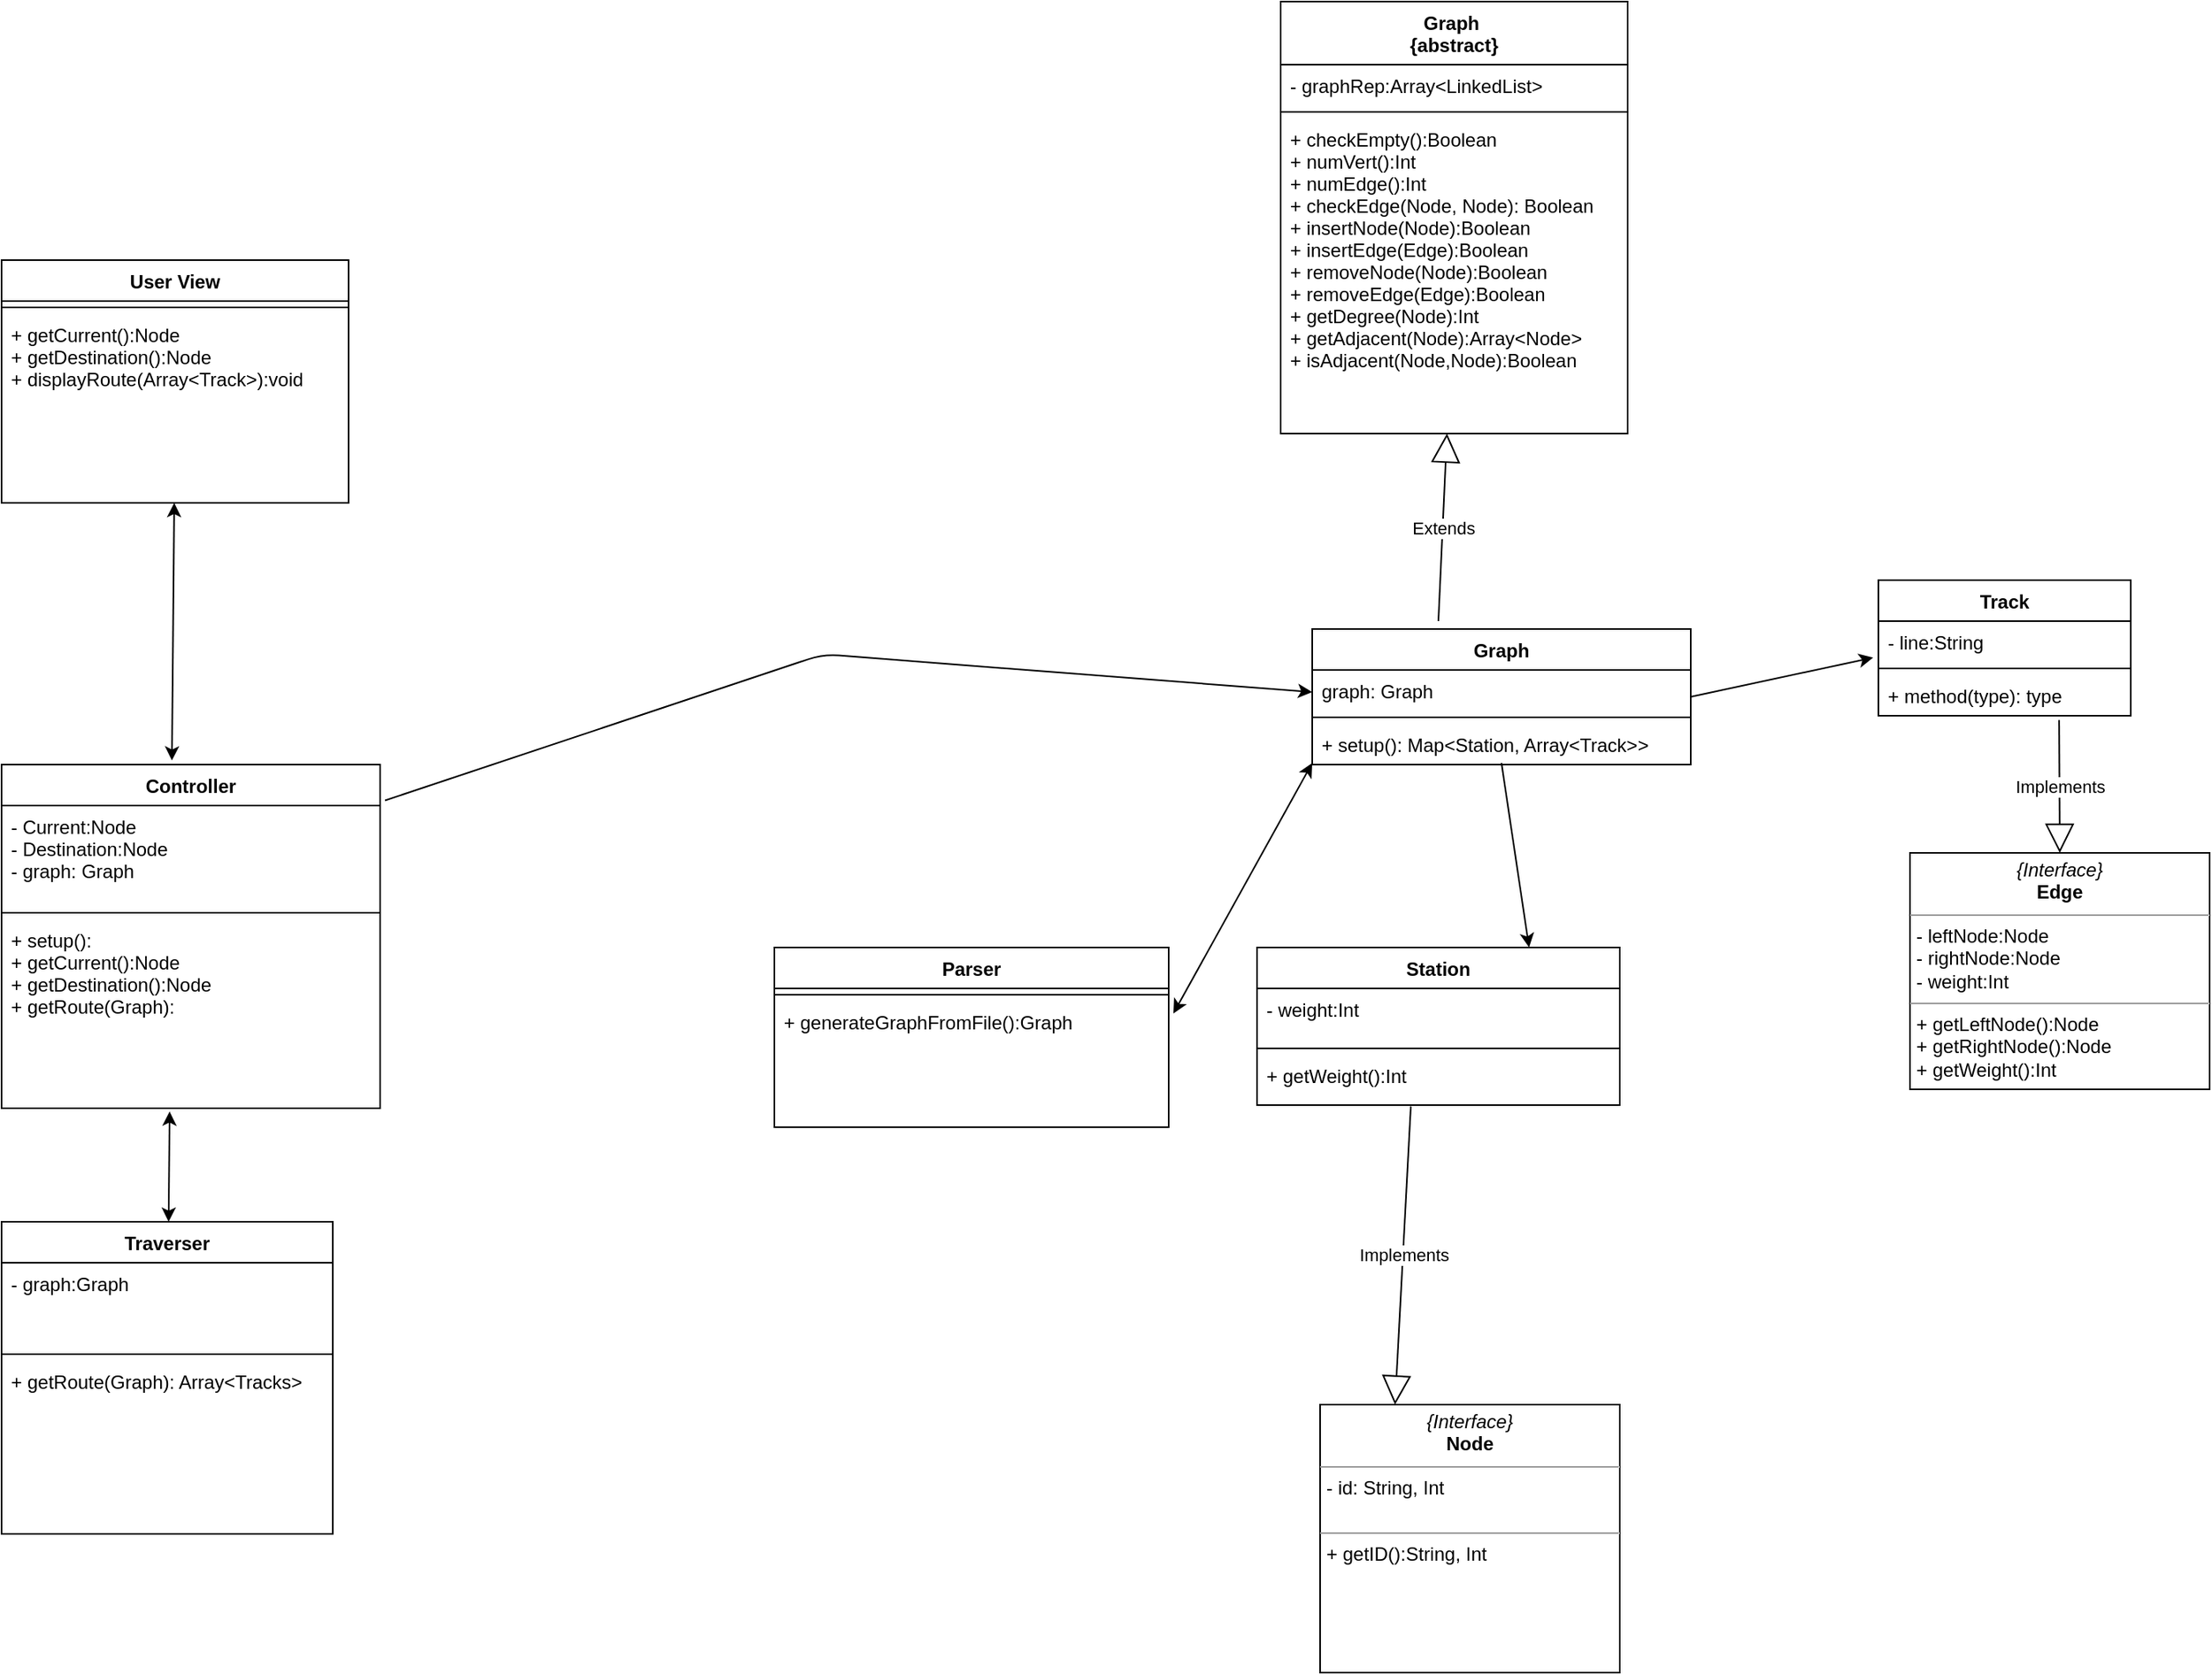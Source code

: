 <mxfile version="12.6.5" type="device"><diagram name="Page-1" id="e7e014a7-5840-1c2e-5031-d8a46d1fe8dd"><mxGraphModel dx="1098" dy="719" grid="1" gridSize="10" guides="1" tooltips="1" connect="1" arrows="1" fold="1" page="1" pageScale="1" pageWidth="1654" pageHeight="1169" background="#ffffff" math="0" shadow="0"><root><mxCell id="0"/><mxCell id="1" parent="0"/><mxCell id="zxH93n_RCAnPTC1krk9Z-50" value="User View" style="swimlane;fontStyle=1;align=center;verticalAlign=top;childLayout=stackLayout;horizontal=1;startSize=26;horizontalStack=0;resizeParent=1;resizeParentMax=0;resizeLast=0;collapsible=1;marginBottom=0;" parent="1" vertex="1"><mxGeometry x="160" y="190" width="220" height="154" as="geometry"/></mxCell><mxCell id="zxH93n_RCAnPTC1krk9Z-52" value="" style="line;strokeWidth=1;fillColor=none;align=left;verticalAlign=middle;spacingTop=-1;spacingLeft=3;spacingRight=3;rotatable=0;labelPosition=right;points=[];portConstraint=eastwest;" parent="zxH93n_RCAnPTC1krk9Z-50" vertex="1"><mxGeometry y="26" width="220" height="8" as="geometry"/></mxCell><mxCell id="zxH93n_RCAnPTC1krk9Z-53" value="+ getCurrent():Node&#xA;+ getDestination():Node&#xA;+ displayRoute(Array&lt;Track&gt;):void&#xA;" style="text;strokeColor=none;fillColor=none;align=left;verticalAlign=top;spacingLeft=4;spacingRight=4;overflow=hidden;rotatable=0;points=[[0,0.5],[1,0.5]];portConstraint=eastwest;" parent="zxH93n_RCAnPTC1krk9Z-50" vertex="1"><mxGeometry y="34" width="220" height="120" as="geometry"/></mxCell><mxCell id="zxH93n_RCAnPTC1krk9Z-54" value="Parser" style="swimlane;fontStyle=1;align=center;verticalAlign=top;childLayout=stackLayout;horizontal=1;startSize=26;horizontalStack=0;resizeParent=1;resizeParentMax=0;resizeLast=0;collapsible=1;marginBottom=0;" parent="1" vertex="1"><mxGeometry x="650" y="626" width="250" height="114" as="geometry"/></mxCell><mxCell id="zxH93n_RCAnPTC1krk9Z-56" value="" style="line;strokeWidth=1;fillColor=none;align=left;verticalAlign=middle;spacingTop=-1;spacingLeft=3;spacingRight=3;rotatable=0;labelPosition=right;points=[];portConstraint=eastwest;" parent="zxH93n_RCAnPTC1krk9Z-54" vertex="1"><mxGeometry y="26" width="250" height="8" as="geometry"/></mxCell><mxCell id="zxH93n_RCAnPTC1krk9Z-57" value="+ generateGraphFromFile():Graph" style="text;strokeColor=none;fillColor=none;align=left;verticalAlign=top;spacingLeft=4;spacingRight=4;overflow=hidden;rotatable=0;points=[[0,0.5],[1,0.5]];portConstraint=eastwest;" parent="zxH93n_RCAnPTC1krk9Z-54" vertex="1"><mxGeometry y="34" width="250" height="80" as="geometry"/></mxCell><mxCell id="zxH93n_RCAnPTC1krk9Z-58" value="Graph &#xA;{abstract}" style="swimlane;fontStyle=1;align=center;verticalAlign=top;childLayout=stackLayout;horizontal=1;startSize=40;horizontalStack=0;resizeParent=1;resizeParentMax=0;resizeLast=0;collapsible=1;marginBottom=0;" parent="1" vertex="1"><mxGeometry x="971" y="26" width="220" height="274" as="geometry"/></mxCell><mxCell id="zxH93n_RCAnPTC1krk9Z-59" value="- graphRep:Array&lt;LinkedList&gt;" style="text;strokeColor=none;fillColor=none;align=left;verticalAlign=top;spacingLeft=4;spacingRight=4;overflow=hidden;rotatable=0;points=[[0,0.5],[1,0.5]];portConstraint=eastwest;" parent="zxH93n_RCAnPTC1krk9Z-58" vertex="1"><mxGeometry y="40" width="220" height="26" as="geometry"/></mxCell><mxCell id="zxH93n_RCAnPTC1krk9Z-60" value="" style="line;strokeWidth=1;fillColor=none;align=left;verticalAlign=middle;spacingTop=-1;spacingLeft=3;spacingRight=3;rotatable=0;labelPosition=right;points=[];portConstraint=eastwest;" parent="zxH93n_RCAnPTC1krk9Z-58" vertex="1"><mxGeometry y="66" width="220" height="8" as="geometry"/></mxCell><mxCell id="zxH93n_RCAnPTC1krk9Z-61" value="+ checkEmpty():Boolean&#xA;+ numVert():Int&#xA;+ numEdge():Int&#xA;+ checkEdge(Node, Node): Boolean&#xA;+ insertNode(Node):Boolean&#xA;+ insertEdge(Edge):Boolean&#xA;+ removeNode(Node):Boolean&#xA;+ removeEdge(Edge):Boolean&#xA;+ getDegree(Node):Int&#xA;+ getAdjacent(Node):Array&lt;Node&gt;&#xA;+ isAdjacent(Node,Node):Boolean&#xA;" style="text;strokeColor=none;fillColor=none;align=left;verticalAlign=top;spacingLeft=4;spacingRight=4;overflow=hidden;rotatable=0;points=[[0,0.5],[1,0.5]];portConstraint=eastwest;" parent="zxH93n_RCAnPTC1krk9Z-58" vertex="1"><mxGeometry y="74" width="220" height="200" as="geometry"/></mxCell><mxCell id="zxH93n_RCAnPTC1krk9Z-62" value="Traverser" style="swimlane;fontStyle=1;align=center;verticalAlign=top;childLayout=stackLayout;horizontal=1;startSize=26;horizontalStack=0;resizeParent=1;resizeParentMax=0;resizeLast=0;collapsible=1;marginBottom=0;" parent="1" vertex="1"><mxGeometry x="160" y="800" width="210" height="198" as="geometry"/></mxCell><mxCell id="zxH93n_RCAnPTC1krk9Z-63" value="- graph:Graph" style="text;strokeColor=none;fillColor=none;align=left;verticalAlign=top;spacingLeft=4;spacingRight=4;overflow=hidden;rotatable=0;points=[[0,0.5],[1,0.5]];portConstraint=eastwest;" parent="zxH93n_RCAnPTC1krk9Z-62" vertex="1"><mxGeometry y="26" width="210" height="54" as="geometry"/></mxCell><mxCell id="zxH93n_RCAnPTC1krk9Z-64" value="" style="line;strokeWidth=1;fillColor=none;align=left;verticalAlign=middle;spacingTop=-1;spacingLeft=3;spacingRight=3;rotatable=0;labelPosition=right;points=[];portConstraint=eastwest;" parent="zxH93n_RCAnPTC1krk9Z-62" vertex="1"><mxGeometry y="80" width="210" height="8" as="geometry"/></mxCell><mxCell id="zxH93n_RCAnPTC1krk9Z-65" value="+ getRoute(Graph): Array&lt;Tracks&gt;&#xA;" style="text;strokeColor=none;fillColor=none;align=left;verticalAlign=top;spacingLeft=4;spacingRight=4;overflow=hidden;rotatable=0;points=[[0,0.5],[1,0.5]];portConstraint=eastwest;" parent="zxH93n_RCAnPTC1krk9Z-62" vertex="1"><mxGeometry y="88" width="210" height="110" as="geometry"/></mxCell><mxCell id="zxH93n_RCAnPTC1krk9Z-66" value="Station" style="swimlane;fontStyle=1;align=center;verticalAlign=top;childLayout=stackLayout;horizontal=1;startSize=26;horizontalStack=0;resizeParent=1;resizeParentMax=0;resizeLast=0;collapsible=1;marginBottom=0;" parent="1" vertex="1"><mxGeometry x="956" y="626" width="230" height="100" as="geometry"/></mxCell><mxCell id="zxH93n_RCAnPTC1krk9Z-67" value="- weight:Int" style="text;strokeColor=none;fillColor=none;align=left;verticalAlign=top;spacingLeft=4;spacingRight=4;overflow=hidden;rotatable=0;points=[[0,0.5],[1,0.5]];portConstraint=eastwest;" parent="zxH93n_RCAnPTC1krk9Z-66" vertex="1"><mxGeometry y="26" width="230" height="34" as="geometry"/></mxCell><mxCell id="zxH93n_RCAnPTC1krk9Z-68" value="" style="line;strokeWidth=1;fillColor=none;align=left;verticalAlign=middle;spacingTop=-1;spacingLeft=3;spacingRight=3;rotatable=0;labelPosition=right;points=[];portConstraint=eastwest;" parent="zxH93n_RCAnPTC1krk9Z-66" vertex="1"><mxGeometry y="60" width="230" height="8" as="geometry"/></mxCell><mxCell id="zxH93n_RCAnPTC1krk9Z-69" value="+ getWeight():Int" style="text;strokeColor=none;fillColor=none;align=left;verticalAlign=top;spacingLeft=4;spacingRight=4;overflow=hidden;rotatable=0;points=[[0,0.5],[1,0.5]];portConstraint=eastwest;" parent="zxH93n_RCAnPTC1krk9Z-66" vertex="1"><mxGeometry y="68" width="230" height="32" as="geometry"/></mxCell><mxCell id="zxH93n_RCAnPTC1krk9Z-71" value="Controller" style="swimlane;fontStyle=1;align=center;verticalAlign=top;childLayout=stackLayout;horizontal=1;startSize=26;horizontalStack=0;resizeParent=1;resizeParentMax=0;resizeLast=0;collapsible=1;marginBottom=0;" parent="1" vertex="1"><mxGeometry x="160" y="510" width="240" height="218" as="geometry"/></mxCell><mxCell id="zxH93n_RCAnPTC1krk9Z-72" value="- Current:Node&#xA;- Destination:Node&#xA;- graph: Graph" style="text;strokeColor=none;fillColor=none;align=left;verticalAlign=top;spacingLeft=4;spacingRight=4;overflow=hidden;rotatable=0;points=[[0,0.5],[1,0.5]];portConstraint=eastwest;" parent="zxH93n_RCAnPTC1krk9Z-71" vertex="1"><mxGeometry y="26" width="240" height="64" as="geometry"/></mxCell><mxCell id="zxH93n_RCAnPTC1krk9Z-73" value="" style="line;strokeWidth=1;fillColor=none;align=left;verticalAlign=middle;spacingTop=-1;spacingLeft=3;spacingRight=3;rotatable=0;labelPosition=right;points=[];portConstraint=eastwest;" parent="zxH93n_RCAnPTC1krk9Z-71" vertex="1"><mxGeometry y="90" width="240" height="8" as="geometry"/></mxCell><mxCell id="zxH93n_RCAnPTC1krk9Z-74" value="+ setup():&#xA;+ getCurrent():Node&#xA;+ getDestination():Node&#xA;+ getRoute(Graph):" style="text;strokeColor=none;fillColor=none;align=left;verticalAlign=top;spacingLeft=4;spacingRight=4;overflow=hidden;rotatable=0;points=[[0,0.5],[1,0.5]];portConstraint=eastwest;" parent="zxH93n_RCAnPTC1krk9Z-71" vertex="1"><mxGeometry y="98" width="240" height="120" as="geometry"/></mxCell><mxCell id="zxH93n_RCAnPTC1krk9Z-80" value="&lt;p style=&quot;margin: 0px ; margin-top: 4px ; text-align: center&quot;&gt;&lt;i&gt;{Interface}&lt;/i&gt;&lt;br&gt;&lt;b&gt;Node&lt;/b&gt;&lt;/p&gt;&lt;hr size=&quot;1&quot;&gt;&lt;p style=&quot;margin: 0px ; margin-left: 4px&quot;&gt;- id: String, Int&lt;/p&gt;&lt;p style=&quot;margin: 0px ; margin-left: 4px&quot;&gt;&lt;br&gt;&lt;/p&gt;&lt;hr size=&quot;1&quot;&gt;&lt;p style=&quot;margin: 0px ; margin-left: 4px&quot;&gt;+ getID():String, Int&lt;/p&gt;" style="verticalAlign=top;align=left;overflow=fill;fontSize=12;fontFamily=Helvetica;html=1;" parent="1" vertex="1"><mxGeometry x="996" y="916" width="190" height="170" as="geometry"/></mxCell><mxCell id="zxH93n_RCAnPTC1krk9Z-81" value="Track" style="swimlane;fontStyle=1;align=center;verticalAlign=top;childLayout=stackLayout;horizontal=1;startSize=26;horizontalStack=0;resizeParent=1;resizeParentMax=0;resizeLast=0;collapsible=1;marginBottom=0;" parent="1" vertex="1"><mxGeometry x="1350" y="393" width="160" height="86" as="geometry"/></mxCell><mxCell id="zxH93n_RCAnPTC1krk9Z-82" value="- line:String" style="text;strokeColor=none;fillColor=none;align=left;verticalAlign=top;spacingLeft=4;spacingRight=4;overflow=hidden;rotatable=0;points=[[0,0.5],[1,0.5]];portConstraint=eastwest;" parent="zxH93n_RCAnPTC1krk9Z-81" vertex="1"><mxGeometry y="26" width="160" height="26" as="geometry"/></mxCell><mxCell id="zxH93n_RCAnPTC1krk9Z-83" value="" style="line;strokeWidth=1;fillColor=none;align=left;verticalAlign=middle;spacingTop=-1;spacingLeft=3;spacingRight=3;rotatable=0;labelPosition=right;points=[];portConstraint=eastwest;" parent="zxH93n_RCAnPTC1krk9Z-81" vertex="1"><mxGeometry y="52" width="160" height="8" as="geometry"/></mxCell><mxCell id="zxH93n_RCAnPTC1krk9Z-84" value="+ method(type): type" style="text;strokeColor=none;fillColor=none;align=left;verticalAlign=top;spacingLeft=4;spacingRight=4;overflow=hidden;rotatable=0;points=[[0,0.5],[1,0.5]];portConstraint=eastwest;" parent="zxH93n_RCAnPTC1krk9Z-81" vertex="1"><mxGeometry y="60" width="160" height="26" as="geometry"/></mxCell><mxCell id="zxH93n_RCAnPTC1krk9Z-85" value="&lt;p style=&quot;margin: 0px ; margin-top: 4px ; text-align: center&quot;&gt;&lt;i&gt;{Interface}&lt;/i&gt;&lt;br&gt;&lt;b&gt;Edge&lt;/b&gt;&lt;/p&gt;&lt;hr size=&quot;1&quot;&gt;&lt;p style=&quot;margin: 0px ; margin-left: 4px&quot;&gt;- leftNode:Node&lt;/p&gt;&lt;p style=&quot;margin: 0px ; margin-left: 4px&quot;&gt;- rightNode:Node&lt;/p&gt;&lt;p style=&quot;margin: 0px ; margin-left: 4px&quot;&gt;- weight:Int&lt;/p&gt;&lt;hr size=&quot;1&quot;&gt;&lt;p style=&quot;margin: 0px ; margin-left: 4px&quot;&gt;+ getLeftNode():Node&lt;br&gt;&lt;/p&gt;&lt;p style=&quot;margin: 0px ; margin-left: 4px&quot;&gt;+ getRightNode():Node&lt;/p&gt;&lt;p style=&quot;margin: 0px ; margin-left: 4px&quot;&gt;+ getWeight():Int&lt;/p&gt;" style="verticalAlign=top;align=left;overflow=fill;fontSize=12;fontFamily=Helvetica;html=1;" parent="1" vertex="1"><mxGeometry x="1370" y="566" width="190" height="150" as="geometry"/></mxCell><mxCell id="zxH93n_RCAnPTC1krk9Z-93" value="" style="endArrow=classic;startArrow=classic;html=1;exitX=0.45;exitY=-0.012;exitDx=0;exitDy=0;exitPerimeter=0;" parent="1" source="zxH93n_RCAnPTC1krk9Z-71" target="zxH93n_RCAnPTC1krk9Z-53" edge="1"><mxGeometry width="50" height="50" relative="1" as="geometry"><mxPoint x="365" y="509.86" as="sourcePoint"/><mxPoint x="415" y="459.86" as="targetPoint"/><Array as="points"/></mxGeometry></mxCell><mxCell id="zxH93n_RCAnPTC1krk9Z-97" value="" style="endArrow=classic;startArrow=classic;html=1;exitX=0;exitY=1;exitDx=0;exitDy=0;entryX=1.012;entryY=0.098;entryDx=0;entryDy=0;entryPerimeter=0;" parent="1" target="zxH93n_RCAnPTC1krk9Z-57" edge="1"><mxGeometry width="50" height="50" relative="1" as="geometry"><mxPoint x="991" y="509" as="sourcePoint"/><mxPoint x="530" y="276" as="targetPoint"/></mxGeometry></mxCell><mxCell id="zxH93n_RCAnPTC1krk9Z-98" value="" style="endArrow=classic;startArrow=classic;html=1;entryX=0.444;entryY=1.017;entryDx=0;entryDy=0;entryPerimeter=0;" parent="1" source="zxH93n_RCAnPTC1krk9Z-62" target="zxH93n_RCAnPTC1krk9Z-74" edge="1"><mxGeometry width="50" height="50" relative="1" as="geometry"><mxPoint x="379" y="896" as="sourcePoint"/><mxPoint x="310" y="623" as="targetPoint"/></mxGeometry></mxCell><mxCell id="zxH93n_RCAnPTC1krk9Z-99" value="Extends" style="endArrow=block;endSize=16;endFill=0;html=1;exitX=0.5;exitY=0;exitDx=0;exitDy=0;" parent="1" target="zxH93n_RCAnPTC1krk9Z-61" edge="1"><mxGeometry width="160" relative="1" as="geometry"><mxPoint x="1071.0" y="419" as="sourcePoint"/><mxPoint x="1131" y="306" as="targetPoint"/></mxGeometry></mxCell><mxCell id="zxH93n_RCAnPTC1krk9Z-102" value="Implements" style="endArrow=block;endSize=16;endFill=0;html=1;entryX=0.25;entryY=0;entryDx=0;entryDy=0;exitX=0.424;exitY=1.026;exitDx=0;exitDy=0;exitPerimeter=0;" parent="1" source="zxH93n_RCAnPTC1krk9Z-69" target="zxH93n_RCAnPTC1krk9Z-80" edge="1"><mxGeometry width="160" relative="1" as="geometry"><mxPoint x="868.68" y="1337.37" as="sourcePoint"/><mxPoint x="811.0" y="906.0" as="targetPoint"/></mxGeometry></mxCell><mxCell id="zxH93n_RCAnPTC1krk9Z-103" value="Implements" style="endArrow=block;endSize=16;endFill=0;html=1;entryX=0.5;entryY=0;entryDx=0;entryDy=0;exitX=0.716;exitY=1.104;exitDx=0;exitDy=0;exitPerimeter=0;" parent="1" source="zxH93n_RCAnPTC1krk9Z-84" target="zxH93n_RCAnPTC1krk9Z-85" edge="1"><mxGeometry width="160" relative="1" as="geometry"><mxPoint x="665" y="671" as="sourcePoint"/><mxPoint x="707.5" y="773" as="targetPoint"/></mxGeometry></mxCell><mxCell id="zxH93n_RCAnPTC1krk9Z-106" value="" style="endArrow=classic;html=1;exitX=1.013;exitY=-0.051;exitDx=0;exitDy=0;entryX=0;entryY=0.5;entryDx=0;entryDy=0;exitPerimeter=0;" parent="1" source="zxH93n_RCAnPTC1krk9Z-72" edge="1"><mxGeometry width="50" height="50" relative="1" as="geometry"><mxPoint x="533" y="712.5" as="sourcePoint"/><mxPoint x="991" y="464" as="targetPoint"/><Array as="points"><mxPoint x="681" y="440"/></Array></mxGeometry></mxCell><mxCell id="zxH93n_RCAnPTC1krk9Z-107" value="" style="endArrow=classic;html=1;entryX=0.75;entryY=0;entryDx=0;entryDy=0;exitX=0.75;exitY=1;exitDx=0;exitDy=0;" parent="1" target="zxH93n_RCAnPTC1krk9Z-66" edge="1"><mxGeometry width="50" height="50" relative="1" as="geometry"><mxPoint x="1111.0" y="509" as="sourcePoint"/><mxPoint x="1121" y="496" as="targetPoint"/></mxGeometry></mxCell><mxCell id="zxH93n_RCAnPTC1krk9Z-108" value="" style="endArrow=classic;html=1;exitX=1;exitY=0.5;exitDx=0;exitDy=0;entryX=-0.021;entryY=0.891;entryDx=0;entryDy=0;entryPerimeter=0;" parent="1" source="ljaHlULd-maMZwbhF6wZ-6" target="zxH93n_RCAnPTC1krk9Z-82" edge="1"><mxGeometry width="50" height="50" relative="1" as="geometry"><mxPoint x="1151.0" y="464" as="sourcePoint"/><mxPoint x="1310" y="474" as="targetPoint"/></mxGeometry></mxCell><mxCell id="ljaHlULd-maMZwbhF6wZ-6" value="Graph" style="swimlane;fontStyle=1;align=center;verticalAlign=top;childLayout=stackLayout;horizontal=1;startSize=26;horizontalStack=0;resizeParent=1;resizeParentMax=0;resizeLast=0;collapsible=1;marginBottom=0;" vertex="1" parent="1"><mxGeometry x="991" y="424" width="240" height="86" as="geometry"/></mxCell><mxCell id="ljaHlULd-maMZwbhF6wZ-7" value="graph: Graph" style="text;strokeColor=none;fillColor=none;align=left;verticalAlign=top;spacingLeft=4;spacingRight=4;overflow=hidden;rotatable=0;points=[[0,0.5],[1,0.5]];portConstraint=eastwest;" vertex="1" parent="ljaHlULd-maMZwbhF6wZ-6"><mxGeometry y="26" width="240" height="26" as="geometry"/></mxCell><mxCell id="ljaHlULd-maMZwbhF6wZ-8" value="" style="line;strokeWidth=1;fillColor=none;align=left;verticalAlign=middle;spacingTop=-1;spacingLeft=3;spacingRight=3;rotatable=0;labelPosition=right;points=[];portConstraint=eastwest;" vertex="1" parent="ljaHlULd-maMZwbhF6wZ-6"><mxGeometry y="52" width="240" height="8" as="geometry"/></mxCell><mxCell id="ljaHlULd-maMZwbhF6wZ-9" value="+ setup(): Map&lt;Station, Array&lt;Track&gt;&gt;" style="text;strokeColor=none;fillColor=none;align=left;verticalAlign=top;spacingLeft=4;spacingRight=4;overflow=hidden;rotatable=0;points=[[0,0.5],[1,0.5]];portConstraint=eastwest;" vertex="1" parent="ljaHlULd-maMZwbhF6wZ-6"><mxGeometry y="60" width="240" height="26" as="geometry"/></mxCell></root></mxGraphModel></diagram></mxfile>